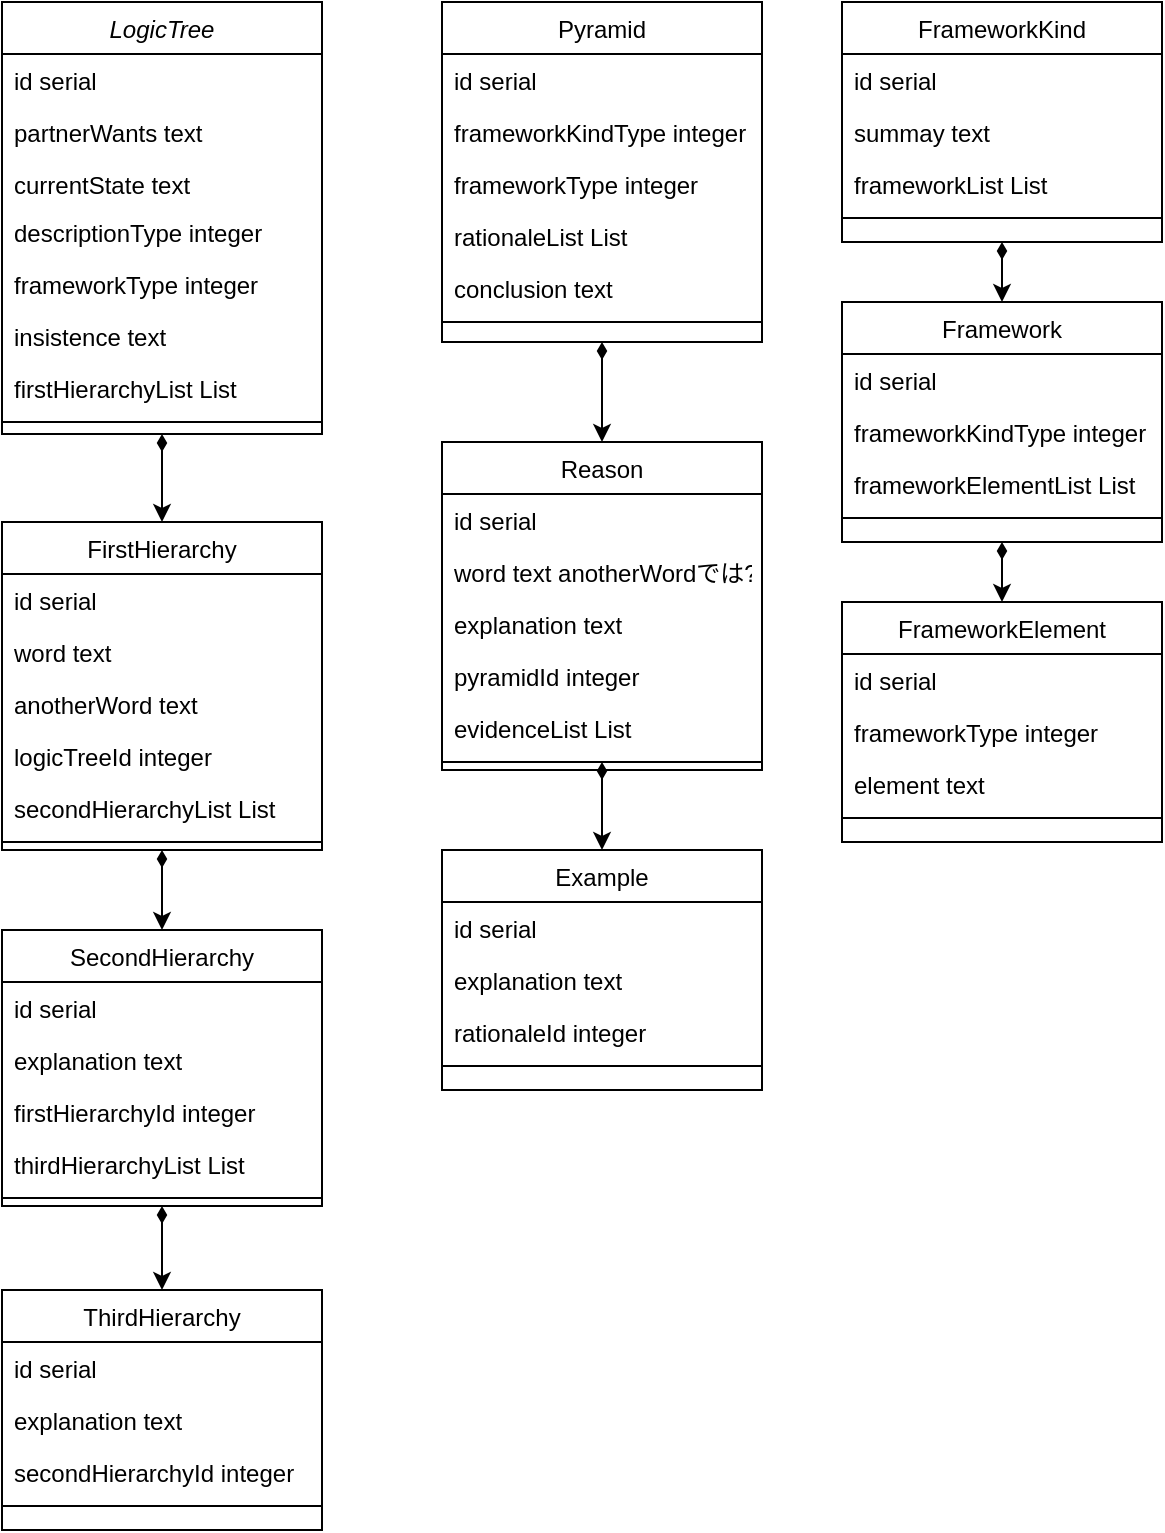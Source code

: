 <mxfile version="13.7.7" type="google"><diagram id="C5RBs43oDa-KdzZeNtuy" name="Page-1"><mxGraphModel dx="1426" dy="777" grid="1" gridSize="10" guides="1" tooltips="1" connect="1" arrows="1" fold="1" page="1" pageScale="1" pageWidth="827" pageHeight="1169" math="0" shadow="0"><root><mxCell id="WIyWlLk6GJQsqaUBKTNV-0"/><mxCell id="WIyWlLk6GJQsqaUBKTNV-1" parent="WIyWlLk6GJQsqaUBKTNV-0"/><mxCell id="zkfFHV4jXpPFQw0GAbJ--0" value="LogicTree" style="swimlane;fontStyle=2;align=center;verticalAlign=top;childLayout=stackLayout;horizontal=1;startSize=26;horizontalStack=0;resizeParent=1;resizeLast=0;collapsible=1;marginBottom=0;rounded=0;shadow=0;strokeWidth=1;" parent="WIyWlLk6GJQsqaUBKTNV-1" vertex="1"><mxGeometry x="90" y="20" width="160" height="216" as="geometry"><mxRectangle x="230" y="140" width="160" height="26" as="alternateBounds"/></mxGeometry></mxCell><mxCell id="zkfFHV4jXpPFQw0GAbJ--1" value="id serial" style="text;align=left;verticalAlign=top;spacingLeft=4;spacingRight=4;overflow=hidden;rotatable=0;points=[[0,0.5],[1,0.5]];portConstraint=eastwest;" parent="zkfFHV4jXpPFQw0GAbJ--0" vertex="1"><mxGeometry y="26" width="160" height="26" as="geometry"/></mxCell><mxCell id="zkfFHV4jXpPFQw0GAbJ--2" value="partnerWants text" style="text;align=left;verticalAlign=top;spacingLeft=4;spacingRight=4;overflow=hidden;rotatable=0;points=[[0,0.5],[1,0.5]];portConstraint=eastwest;rounded=0;shadow=0;html=0;" parent="zkfFHV4jXpPFQw0GAbJ--0" vertex="1"><mxGeometry y="52" width="160" height="26" as="geometry"/></mxCell><mxCell id="zkfFHV4jXpPFQw0GAbJ--3" value="currentState text" style="text;align=left;verticalAlign=top;spacingLeft=4;spacingRight=4;overflow=hidden;rotatable=0;points=[[0,0.5],[1,0.5]];portConstraint=eastwest;rounded=0;shadow=0;html=0;" parent="zkfFHV4jXpPFQw0GAbJ--0" vertex="1"><mxGeometry y="78" width="160" height="24" as="geometry"/></mxCell><mxCell id="84pwex2mqRWcJoHdvn3y-1" value="descriptionType integer" style="text;align=left;verticalAlign=top;spacingLeft=4;spacingRight=4;overflow=hidden;rotatable=0;points=[[0,0.5],[1,0.5]];portConstraint=eastwest;rounded=0;shadow=0;html=0;" parent="zkfFHV4jXpPFQw0GAbJ--0" vertex="1"><mxGeometry y="102" width="160" height="26" as="geometry"/></mxCell><mxCell id="84pwex2mqRWcJoHdvn3y-2" value="frameworkType integer" style="text;align=left;verticalAlign=top;spacingLeft=4;spacingRight=4;overflow=hidden;rotatable=0;points=[[0,0.5],[1,0.5]];portConstraint=eastwest;rounded=0;shadow=0;html=0;" parent="zkfFHV4jXpPFQw0GAbJ--0" vertex="1"><mxGeometry y="128" width="160" height="26" as="geometry"/></mxCell><mxCell id="84pwex2mqRWcJoHdvn3y-3" value="insistence text" style="text;align=left;verticalAlign=top;spacingLeft=4;spacingRight=4;overflow=hidden;rotatable=0;points=[[0,0.5],[1,0.5]];portConstraint=eastwest;rounded=0;shadow=0;html=0;" parent="zkfFHV4jXpPFQw0GAbJ--0" vertex="1"><mxGeometry y="154" width="160" height="26" as="geometry"/></mxCell><mxCell id="84pwex2mqRWcJoHdvn3y-27" value="firstHierarchyList List" style="text;align=left;verticalAlign=top;spacingLeft=4;spacingRight=4;overflow=hidden;rotatable=0;points=[[0,0.5],[1,0.5]];portConstraint=eastwest;rounded=0;shadow=0;html=0;" parent="zkfFHV4jXpPFQw0GAbJ--0" vertex="1"><mxGeometry y="180" width="160" height="26" as="geometry"/></mxCell><mxCell id="zkfFHV4jXpPFQw0GAbJ--4" value="" style="line;html=1;strokeWidth=1;align=left;verticalAlign=middle;spacingTop=-1;spacingLeft=3;spacingRight=3;rotatable=0;labelPosition=right;points=[];portConstraint=eastwest;" parent="zkfFHV4jXpPFQw0GAbJ--0" vertex="1"><mxGeometry y="206" width="160" height="8" as="geometry"/></mxCell><mxCell id="84pwex2mqRWcJoHdvn3y-17" value="" style="endArrow=classic;html=1;exitX=0.5;exitY=1;exitDx=0;exitDy=0;entryX=0.5;entryY=0;entryDx=0;entryDy=0;comic=0;shadow=0;rounded=1;targetPerimeterSpacing=0;startArrow=diamondThin;startFill=1;" parent="WIyWlLk6GJQsqaUBKTNV-1" source="zkfFHV4jXpPFQw0GAbJ--0" target="zkfFHV4jXpPFQw0GAbJ--6" edge="1"><mxGeometry width="50" height="50" relative="1" as="geometry"><mxPoint x="390" y="320" as="sourcePoint"/><mxPoint x="440" y="270" as="targetPoint"/></mxGeometry></mxCell><mxCell id="84pwex2mqRWcJoHdvn3y-18" value="" style="endArrow=classic;html=1;exitX=0.5;exitY=1;exitDx=0;exitDy=0;entryX=0.5;entryY=0;entryDx=0;entryDy=0;comic=0;shadow=0;rounded=1;targetPerimeterSpacing=0;startArrow=diamondThin;startFill=1;" parent="WIyWlLk6GJQsqaUBKTNV-1" source="zkfFHV4jXpPFQw0GAbJ--6" target="84pwex2mqRWcJoHdvn3y-10" edge="1"><mxGeometry width="50" height="50" relative="1" as="geometry"><mxPoint x="169.5" y="524" as="sourcePoint"/><mxPoint x="169.5" y="584" as="targetPoint"/></mxGeometry></mxCell><mxCell id="84pwex2mqRWcJoHdvn3y-26" value="" style="endArrow=classic;html=1;exitX=0.5;exitY=1;exitDx=0;exitDy=0;comic=0;shadow=0;rounded=1;targetPerimeterSpacing=0;startArrow=diamondThin;startFill=1;" parent="WIyWlLk6GJQsqaUBKTNV-1" source="84pwex2mqRWcJoHdvn3y-10" target="84pwex2mqRWcJoHdvn3y-20" edge="1"><mxGeometry width="50" height="50" relative="1" as="geometry"><mxPoint x="290" y="654" as="sourcePoint"/><mxPoint x="290" y="694" as="targetPoint"/></mxGeometry></mxCell><mxCell id="zkfFHV4jXpPFQw0GAbJ--6" value="FirstHierarchy" style="swimlane;fontStyle=0;align=center;verticalAlign=top;childLayout=stackLayout;horizontal=1;startSize=26;horizontalStack=0;resizeParent=1;resizeLast=0;collapsible=1;marginBottom=0;rounded=0;shadow=0;strokeWidth=1;" parent="WIyWlLk6GJQsqaUBKTNV-1" vertex="1"><mxGeometry x="90" y="280" width="160" height="164" as="geometry"><mxRectangle x="130" y="380" width="160" height="26" as="alternateBounds"/></mxGeometry></mxCell><mxCell id="zkfFHV4jXpPFQw0GAbJ--7" value="id serial" style="text;align=left;verticalAlign=top;spacingLeft=4;spacingRight=4;overflow=hidden;rotatable=0;points=[[0,0.5],[1,0.5]];portConstraint=eastwest;" parent="zkfFHV4jXpPFQw0GAbJ--6" vertex="1"><mxGeometry y="26" width="160" height="26" as="geometry"/></mxCell><mxCell id="zkfFHV4jXpPFQw0GAbJ--8" value="word text" style="text;align=left;verticalAlign=top;spacingLeft=4;spacingRight=4;overflow=hidden;rotatable=0;points=[[0,0.5],[1,0.5]];portConstraint=eastwest;rounded=0;shadow=0;html=0;" parent="zkfFHV4jXpPFQw0GAbJ--6" vertex="1"><mxGeometry y="52" width="160" height="26" as="geometry"/></mxCell><mxCell id="84pwex2mqRWcJoHdvn3y-7" value="anotherWord text" style="text;align=left;verticalAlign=top;spacingLeft=4;spacingRight=4;overflow=hidden;rotatable=0;points=[[0,0.5],[1,0.5]];portConstraint=eastwest;rounded=0;shadow=0;html=0;" parent="zkfFHV4jXpPFQw0GAbJ--6" vertex="1"><mxGeometry y="78" width="160" height="26" as="geometry"/></mxCell><mxCell id="84pwex2mqRWcJoHdvn3y-8" value="logicTreeId integer" style="text;align=left;verticalAlign=top;spacingLeft=4;spacingRight=4;overflow=hidden;rotatable=0;points=[[0,0.5],[1,0.5]];portConstraint=eastwest;rounded=0;shadow=0;html=0;" parent="zkfFHV4jXpPFQw0GAbJ--6" vertex="1"><mxGeometry y="104" width="160" height="26" as="geometry"/></mxCell><mxCell id="84pwex2mqRWcJoHdvn3y-9" value="secondHierarchyList List" style="text;align=left;verticalAlign=top;spacingLeft=4;spacingRight=4;overflow=hidden;rotatable=0;points=[[0,0.5],[1,0.5]];portConstraint=eastwest;rounded=0;shadow=0;html=0;" parent="zkfFHV4jXpPFQw0GAbJ--6" vertex="1"><mxGeometry y="130" width="160" height="26" as="geometry"/></mxCell><mxCell id="zkfFHV4jXpPFQw0GAbJ--9" value="" style="line;html=1;strokeWidth=1;align=left;verticalAlign=middle;spacingTop=-1;spacingLeft=3;spacingRight=3;rotatable=0;labelPosition=right;points=[];portConstraint=eastwest;" parent="zkfFHV4jXpPFQw0GAbJ--6" vertex="1"><mxGeometry y="156" width="160" height="8" as="geometry"/></mxCell><mxCell id="84pwex2mqRWcJoHdvn3y-10" value="SecondHierarchy" style="swimlane;fontStyle=0;align=center;verticalAlign=top;childLayout=stackLayout;horizontal=1;startSize=26;horizontalStack=0;resizeParent=1;resizeLast=0;collapsible=1;marginBottom=0;rounded=0;shadow=0;strokeWidth=1;" parent="WIyWlLk6GJQsqaUBKTNV-1" vertex="1"><mxGeometry x="90" y="484" width="160" height="138" as="geometry"><mxRectangle x="130" y="380" width="160" height="26" as="alternateBounds"/></mxGeometry></mxCell><mxCell id="84pwex2mqRWcJoHdvn3y-11" value="id serial" style="text;align=left;verticalAlign=top;spacingLeft=4;spacingRight=4;overflow=hidden;rotatable=0;points=[[0,0.5],[1,0.5]];portConstraint=eastwest;" parent="84pwex2mqRWcJoHdvn3y-10" vertex="1"><mxGeometry y="26" width="160" height="26" as="geometry"/></mxCell><mxCell id="84pwex2mqRWcJoHdvn3y-12" value="explanation text" style="text;align=left;verticalAlign=top;spacingLeft=4;spacingRight=4;overflow=hidden;rotatable=0;points=[[0,0.5],[1,0.5]];portConstraint=eastwest;rounded=0;shadow=0;html=0;" parent="84pwex2mqRWcJoHdvn3y-10" vertex="1"><mxGeometry y="52" width="160" height="26" as="geometry"/></mxCell><mxCell id="84pwex2mqRWcJoHdvn3y-19" value="firstHierarchyId integer" style="text;align=left;verticalAlign=top;spacingLeft=4;spacingRight=4;overflow=hidden;rotatable=0;points=[[0,0.5],[1,0.5]];portConstraint=eastwest;rounded=0;shadow=0;html=0;" parent="84pwex2mqRWcJoHdvn3y-10" vertex="1"><mxGeometry y="78" width="160" height="26" as="geometry"/></mxCell><mxCell id="84pwex2mqRWcJoHdvn3y-15" value="thirdHierarchyList List" style="text;align=left;verticalAlign=top;spacingLeft=4;spacingRight=4;overflow=hidden;rotatable=0;points=[[0,0.5],[1,0.5]];portConstraint=eastwest;rounded=0;shadow=0;html=0;" parent="84pwex2mqRWcJoHdvn3y-10" vertex="1"><mxGeometry y="104" width="160" height="26" as="geometry"/></mxCell><mxCell id="84pwex2mqRWcJoHdvn3y-16" value="" style="line;html=1;strokeWidth=1;align=left;verticalAlign=middle;spacingTop=-1;spacingLeft=3;spacingRight=3;rotatable=0;labelPosition=right;points=[];portConstraint=eastwest;" parent="84pwex2mqRWcJoHdvn3y-10" vertex="1"><mxGeometry y="130" width="160" height="8" as="geometry"/></mxCell><mxCell id="84pwex2mqRWcJoHdvn3y-20" value="ThirdHierarchy" style="swimlane;fontStyle=0;align=center;verticalAlign=top;childLayout=stackLayout;horizontal=1;startSize=26;horizontalStack=0;resizeParent=1;resizeLast=0;collapsible=1;marginBottom=0;rounded=0;shadow=0;strokeWidth=1;" parent="WIyWlLk6GJQsqaUBKTNV-1" vertex="1"><mxGeometry x="90" y="664" width="160" height="120" as="geometry"><mxRectangle x="130" y="380" width="160" height="26" as="alternateBounds"/></mxGeometry></mxCell><mxCell id="84pwex2mqRWcJoHdvn3y-21" value="id serial" style="text;align=left;verticalAlign=top;spacingLeft=4;spacingRight=4;overflow=hidden;rotatable=0;points=[[0,0.5],[1,0.5]];portConstraint=eastwest;" parent="84pwex2mqRWcJoHdvn3y-20" vertex="1"><mxGeometry y="26" width="160" height="26" as="geometry"/></mxCell><mxCell id="84pwex2mqRWcJoHdvn3y-22" value="explanation text" style="text;align=left;verticalAlign=top;spacingLeft=4;spacingRight=4;overflow=hidden;rotatable=0;points=[[0,0.5],[1,0.5]];portConstraint=eastwest;rounded=0;shadow=0;html=0;" parent="84pwex2mqRWcJoHdvn3y-20" vertex="1"><mxGeometry y="52" width="160" height="26" as="geometry"/></mxCell><mxCell id="84pwex2mqRWcJoHdvn3y-23" value="secondHierarchyId integer" style="text;align=left;verticalAlign=top;spacingLeft=4;spacingRight=4;overflow=hidden;rotatable=0;points=[[0,0.5],[1,0.5]];portConstraint=eastwest;rounded=0;shadow=0;html=0;" parent="84pwex2mqRWcJoHdvn3y-20" vertex="1"><mxGeometry y="78" width="160" height="26" as="geometry"/></mxCell><mxCell id="84pwex2mqRWcJoHdvn3y-25" value="" style="line;html=1;strokeWidth=1;align=left;verticalAlign=middle;spacingTop=-1;spacingLeft=3;spacingRight=3;rotatable=0;labelPosition=right;points=[];portConstraint=eastwest;" parent="84pwex2mqRWcJoHdvn3y-20" vertex="1"><mxGeometry y="104" width="160" height="8" as="geometry"/></mxCell><mxCell id="84pwex2mqRWcJoHdvn3y-31" value="" style="endArrow=classic;html=1;entryX=0.5;entryY=0;entryDx=0;entryDy=0;comic=0;shadow=0;rounded=1;targetPerimeterSpacing=0;startArrow=diamondThin;startFill=1;exitX=0.5;exitY=1;exitDx=0;exitDy=0;" parent="WIyWlLk6GJQsqaUBKTNV-1" source="zkfFHV4jXpPFQw0GAbJ--17" target="zkfFHV4jXpPFQw0GAbJ--13" edge="1"><mxGeometry width="50" height="50" relative="1" as="geometry"><mxPoint x="390" y="240" as="sourcePoint"/><mxPoint x="350" y="280" as="targetPoint"/></mxGeometry></mxCell><mxCell id="84pwex2mqRWcJoHdvn3y-37" value="" style="endArrow=classic;html=1;entryX=0.5;entryY=0;entryDx=0;entryDy=0;comic=0;shadow=0;rounded=1;targetPerimeterSpacing=0;startArrow=diamondThin;startFill=1;" parent="WIyWlLk6GJQsqaUBKTNV-1" target="84pwex2mqRWcJoHdvn3y-32" edge="1"><mxGeometry width="50" height="50" relative="1" as="geometry"><mxPoint x="390" y="400" as="sourcePoint"/><mxPoint x="400" y="250" as="targetPoint"/></mxGeometry></mxCell><mxCell id="43_h8yL-fa99ielR-tPX-22" value="" style="endArrow=classic;html=1;comic=0;shadow=0;rounded=1;targetPerimeterSpacing=0;startArrow=diamondThin;startFill=1;exitX=0.5;exitY=1;exitDx=0;exitDy=0;entryX=0.5;entryY=0;entryDx=0;entryDy=0;" parent="WIyWlLk6GJQsqaUBKTNV-1" source="43_h8yL-fa99ielR-tPX-6" target="43_h8yL-fa99ielR-tPX-15" edge="1"><mxGeometry width="50" height="50" relative="1" as="geometry"><mxPoint x="600" y="150" as="sourcePoint"/><mxPoint x="600" y="180" as="targetPoint"/></mxGeometry></mxCell><mxCell id="zkfFHV4jXpPFQw0GAbJ--17" value="Pyramid" style="swimlane;fontStyle=0;align=center;verticalAlign=top;childLayout=stackLayout;horizontal=1;startSize=26;horizontalStack=0;resizeParent=1;resizeLast=0;collapsible=1;marginBottom=0;rounded=0;shadow=0;strokeWidth=1;" parent="WIyWlLk6GJQsqaUBKTNV-1" vertex="1"><mxGeometry x="310" y="20" width="160" height="170" as="geometry"><mxRectangle x="550" y="140" width="160" height="26" as="alternateBounds"/></mxGeometry></mxCell><mxCell id="zkfFHV4jXpPFQw0GAbJ--18" value="id serial" style="text;align=left;verticalAlign=top;spacingLeft=4;spacingRight=4;overflow=hidden;rotatable=0;points=[[0,0.5],[1,0.5]];portConstraint=eastwest;" parent="zkfFHV4jXpPFQw0GAbJ--17" vertex="1"><mxGeometry y="26" width="160" height="26" as="geometry"/></mxCell><mxCell id="zkfFHV4jXpPFQw0GAbJ--19" value="frameworkKindType integer" style="text;align=left;verticalAlign=top;spacingLeft=4;spacingRight=4;overflow=hidden;rotatable=0;points=[[0,0.5],[1,0.5]];portConstraint=eastwest;rounded=0;shadow=0;html=0;" parent="zkfFHV4jXpPFQw0GAbJ--17" vertex="1"><mxGeometry y="52" width="160" height="26" as="geometry"/></mxCell><mxCell id="zkfFHV4jXpPFQw0GAbJ--20" value="frameworkType integer" style="text;align=left;verticalAlign=top;spacingLeft=4;spacingRight=4;overflow=hidden;rotatable=0;points=[[0,0.5],[1,0.5]];portConstraint=eastwest;rounded=0;shadow=0;html=0;" parent="zkfFHV4jXpPFQw0GAbJ--17" vertex="1"><mxGeometry y="78" width="160" height="26" as="geometry"/></mxCell><mxCell id="zkfFHV4jXpPFQw0GAbJ--21" value="rationaleList List" style="text;align=left;verticalAlign=top;spacingLeft=4;spacingRight=4;overflow=hidden;rotatable=0;points=[[0,0.5],[1,0.5]];portConstraint=eastwest;rounded=0;shadow=0;html=0;" parent="zkfFHV4jXpPFQw0GAbJ--17" vertex="1"><mxGeometry y="104" width="160" height="26" as="geometry"/></mxCell><mxCell id="zkfFHV4jXpPFQw0GAbJ--22" value="conclusion text" style="text;align=left;verticalAlign=top;spacingLeft=4;spacingRight=4;overflow=hidden;rotatable=0;points=[[0,0.5],[1,0.5]];portConstraint=eastwest;rounded=0;shadow=0;html=0;" parent="zkfFHV4jXpPFQw0GAbJ--17" vertex="1"><mxGeometry y="130" width="160" height="26" as="geometry"/></mxCell><mxCell id="zkfFHV4jXpPFQw0GAbJ--23" value="" style="line;html=1;strokeWidth=1;align=left;verticalAlign=middle;spacingTop=-1;spacingLeft=3;spacingRight=3;rotatable=0;labelPosition=right;points=[];portConstraint=eastwest;" parent="zkfFHV4jXpPFQw0GAbJ--17" vertex="1"><mxGeometry y="156" width="160" height="8" as="geometry"/></mxCell><mxCell id="zkfFHV4jXpPFQw0GAbJ--13" value="Reason" style="swimlane;fontStyle=0;align=center;verticalAlign=top;childLayout=stackLayout;horizontal=1;startSize=26;horizontalStack=0;resizeParent=1;resizeLast=0;collapsible=1;marginBottom=0;rounded=0;shadow=0;strokeWidth=1;" parent="WIyWlLk6GJQsqaUBKTNV-1" vertex="1"><mxGeometry x="310" y="240" width="160" height="164" as="geometry"><mxRectangle x="340" y="380" width="170" height="26" as="alternateBounds"/></mxGeometry></mxCell><mxCell id="zkfFHV4jXpPFQw0GAbJ--14" value="id serial" style="text;align=left;verticalAlign=top;spacingLeft=4;spacingRight=4;overflow=hidden;rotatable=0;points=[[0,0.5],[1,0.5]];portConstraint=eastwest;" parent="zkfFHV4jXpPFQw0GAbJ--13" vertex="1"><mxGeometry y="26" width="160" height="26" as="geometry"/></mxCell><mxCell id="84pwex2mqRWcJoHdvn3y-28" value="word text anotherWordでは?" style="text;align=left;verticalAlign=top;spacingLeft=4;spacingRight=4;overflow=hidden;rotatable=0;points=[[0,0.5],[1,0.5]];portConstraint=eastwest;" parent="zkfFHV4jXpPFQw0GAbJ--13" vertex="1"><mxGeometry y="52" width="160" height="26" as="geometry"/></mxCell><mxCell id="84pwex2mqRWcJoHdvn3y-29" value="explanation text" style="text;align=left;verticalAlign=top;spacingLeft=4;spacingRight=4;overflow=hidden;rotatable=0;points=[[0,0.5],[1,0.5]];portConstraint=eastwest;" parent="zkfFHV4jXpPFQw0GAbJ--13" vertex="1"><mxGeometry y="78" width="160" height="26" as="geometry"/></mxCell><mxCell id="84pwex2mqRWcJoHdvn3y-30" value="pyramidId integer" style="text;align=left;verticalAlign=top;spacingLeft=4;spacingRight=4;overflow=hidden;rotatable=0;points=[[0,0.5],[1,0.5]];portConstraint=eastwest;" parent="zkfFHV4jXpPFQw0GAbJ--13" vertex="1"><mxGeometry y="104" width="160" height="26" as="geometry"/></mxCell><mxCell id="84pwex2mqRWcJoHdvn3y-38" value="evidenceList List" style="text;align=left;verticalAlign=top;spacingLeft=4;spacingRight=4;overflow=hidden;rotatable=0;points=[[0,0.5],[1,0.5]];portConstraint=eastwest;" parent="zkfFHV4jXpPFQw0GAbJ--13" vertex="1"><mxGeometry y="130" width="160" height="26" as="geometry"/></mxCell><mxCell id="zkfFHV4jXpPFQw0GAbJ--15" value="" style="line;html=1;strokeWidth=1;align=left;verticalAlign=middle;spacingTop=-1;spacingLeft=3;spacingRight=3;rotatable=0;labelPosition=right;points=[];portConstraint=eastwest;" parent="zkfFHV4jXpPFQw0GAbJ--13" vertex="1"><mxGeometry y="156" width="160" height="8" as="geometry"/></mxCell><mxCell id="84pwex2mqRWcJoHdvn3y-32" value="Example" style="swimlane;fontStyle=0;align=center;verticalAlign=top;childLayout=stackLayout;horizontal=1;startSize=26;horizontalStack=0;resizeParent=1;resizeLast=0;collapsible=1;marginBottom=0;rounded=0;shadow=0;strokeWidth=1;" parent="WIyWlLk6GJQsqaUBKTNV-1" vertex="1"><mxGeometry x="310" y="444" width="160" height="120" as="geometry"><mxRectangle x="130" y="380" width="160" height="26" as="alternateBounds"/></mxGeometry></mxCell><mxCell id="84pwex2mqRWcJoHdvn3y-33" value="id serial" style="text;align=left;verticalAlign=top;spacingLeft=4;spacingRight=4;overflow=hidden;rotatable=0;points=[[0,0.5],[1,0.5]];portConstraint=eastwest;" parent="84pwex2mqRWcJoHdvn3y-32" vertex="1"><mxGeometry y="26" width="160" height="26" as="geometry"/></mxCell><mxCell id="84pwex2mqRWcJoHdvn3y-34" value="explanation text" style="text;align=left;verticalAlign=top;spacingLeft=4;spacingRight=4;overflow=hidden;rotatable=0;points=[[0,0.5],[1,0.5]];portConstraint=eastwest;rounded=0;shadow=0;html=0;" parent="84pwex2mqRWcJoHdvn3y-32" vertex="1"><mxGeometry y="52" width="160" height="26" as="geometry"/></mxCell><mxCell id="84pwex2mqRWcJoHdvn3y-35" value="rationaleId integer" style="text;align=left;verticalAlign=top;spacingLeft=4;spacingRight=4;overflow=hidden;rotatable=0;points=[[0,0.5],[1,0.5]];portConstraint=eastwest;rounded=0;shadow=0;html=0;" parent="84pwex2mqRWcJoHdvn3y-32" vertex="1"><mxGeometry y="78" width="160" height="26" as="geometry"/></mxCell><mxCell id="84pwex2mqRWcJoHdvn3y-36" value="" style="line;html=1;strokeWidth=1;align=left;verticalAlign=middle;spacingTop=-1;spacingLeft=3;spacingRight=3;rotatable=0;labelPosition=right;points=[];portConstraint=eastwest;" parent="84pwex2mqRWcJoHdvn3y-32" vertex="1"><mxGeometry y="104" width="160" height="8" as="geometry"/></mxCell><mxCell id="43_h8yL-fa99ielR-tPX-1" value="FrameworkKind" style="swimlane;fontStyle=0;align=center;verticalAlign=top;childLayout=stackLayout;horizontal=1;startSize=26;horizontalStack=0;resizeParent=1;resizeLast=0;collapsible=1;marginBottom=0;rounded=0;shadow=0;strokeWidth=1;" parent="WIyWlLk6GJQsqaUBKTNV-1" vertex="1"><mxGeometry x="510" y="20" width="160" height="120" as="geometry"><mxRectangle x="130" y="380" width="160" height="26" as="alternateBounds"/></mxGeometry></mxCell><mxCell id="43_h8yL-fa99ielR-tPX-2" value="id serial" style="text;align=left;verticalAlign=top;spacingLeft=4;spacingRight=4;overflow=hidden;rotatable=0;points=[[0,0.5],[1,0.5]];portConstraint=eastwest;" parent="43_h8yL-fa99ielR-tPX-1" vertex="1"><mxGeometry y="26" width="160" height="26" as="geometry"/></mxCell><mxCell id="43_h8yL-fa99ielR-tPX-3" value="summay text" style="text;align=left;verticalAlign=top;spacingLeft=4;spacingRight=4;overflow=hidden;rotatable=0;points=[[0,0.5],[1,0.5]];portConstraint=eastwest;rounded=0;shadow=0;html=0;" parent="43_h8yL-fa99ielR-tPX-1" vertex="1"><mxGeometry y="52" width="160" height="26" as="geometry"/></mxCell><mxCell id="43_h8yL-fa99ielR-tPX-4" value="frameworkList List" style="text;align=left;verticalAlign=top;spacingLeft=4;spacingRight=4;overflow=hidden;rotatable=0;points=[[0,0.5],[1,0.5]];portConstraint=eastwest;rounded=0;shadow=0;html=0;" parent="43_h8yL-fa99ielR-tPX-1" vertex="1"><mxGeometry y="78" width="160" height="26" as="geometry"/></mxCell><mxCell id="43_h8yL-fa99ielR-tPX-5" value="" style="line;html=1;strokeWidth=1;align=left;verticalAlign=middle;spacingTop=-1;spacingLeft=3;spacingRight=3;rotatable=0;labelPosition=right;points=[];portConstraint=eastwest;" parent="43_h8yL-fa99ielR-tPX-1" vertex="1"><mxGeometry y="104" width="160" height="8" as="geometry"/></mxCell><mxCell id="43_h8yL-fa99ielR-tPX-6" value="Framework" style="swimlane;fontStyle=0;align=center;verticalAlign=top;childLayout=stackLayout;horizontal=1;startSize=26;horizontalStack=0;resizeParent=1;resizeLast=0;collapsible=1;marginBottom=0;rounded=0;shadow=0;strokeWidth=1;" parent="WIyWlLk6GJQsqaUBKTNV-1" vertex="1"><mxGeometry x="510" y="170" width="160" height="120" as="geometry"><mxRectangle x="130" y="380" width="160" height="26" as="alternateBounds"/></mxGeometry></mxCell><mxCell id="43_h8yL-fa99ielR-tPX-20" value="" style="endArrow=classic;html=1;comic=0;shadow=0;rounded=1;targetPerimeterSpacing=0;startArrow=diamondThin;startFill=1;exitX=0.5;exitY=1;exitDx=0;exitDy=0;" parent="43_h8yL-fa99ielR-tPX-6" source="43_h8yL-fa99ielR-tPX-1" edge="1"><mxGeometry width="50" height="50" relative="1" as="geometry"><mxPoint x="79.5" y="-10" as="sourcePoint"/><mxPoint x="80" as="targetPoint"/></mxGeometry></mxCell><mxCell id="43_h8yL-fa99ielR-tPX-7" value="id serial" style="text;align=left;verticalAlign=top;spacingLeft=4;spacingRight=4;overflow=hidden;rotatable=0;points=[[0,0.5],[1,0.5]];portConstraint=eastwest;" parent="43_h8yL-fa99ielR-tPX-6" vertex="1"><mxGeometry y="26" width="160" height="26" as="geometry"/></mxCell><mxCell id="43_h8yL-fa99ielR-tPX-8" value="frameworkKindType integer" style="text;align=left;verticalAlign=top;spacingLeft=4;spacingRight=4;overflow=hidden;rotatable=0;points=[[0,0.5],[1,0.5]];portConstraint=eastwest;rounded=0;shadow=0;html=0;" parent="43_h8yL-fa99ielR-tPX-6" vertex="1"><mxGeometry y="52" width="160" height="26" as="geometry"/></mxCell><mxCell id="43_h8yL-fa99ielR-tPX-9" value="frameworkElementList List" style="text;align=left;verticalAlign=top;spacingLeft=4;spacingRight=4;overflow=hidden;rotatable=0;points=[[0,0.5],[1,0.5]];portConstraint=eastwest;rounded=0;shadow=0;html=0;" parent="43_h8yL-fa99ielR-tPX-6" vertex="1"><mxGeometry y="78" width="160" height="26" as="geometry"/></mxCell><mxCell id="43_h8yL-fa99ielR-tPX-10" value="" style="line;html=1;strokeWidth=1;align=left;verticalAlign=middle;spacingTop=-1;spacingLeft=3;spacingRight=3;rotatable=0;labelPosition=right;points=[];portConstraint=eastwest;" parent="43_h8yL-fa99ielR-tPX-6" vertex="1"><mxGeometry y="104" width="160" height="8" as="geometry"/></mxCell><mxCell id="43_h8yL-fa99ielR-tPX-15" value="FrameworkElement" style="swimlane;fontStyle=0;align=center;verticalAlign=top;childLayout=stackLayout;horizontal=1;startSize=26;horizontalStack=0;resizeParent=1;resizeLast=0;collapsible=1;marginBottom=0;rounded=0;shadow=0;strokeWidth=1;" parent="WIyWlLk6GJQsqaUBKTNV-1" vertex="1"><mxGeometry x="510" y="320" width="160" height="120" as="geometry"><mxRectangle x="130" y="380" width="160" height="26" as="alternateBounds"/></mxGeometry></mxCell><mxCell id="43_h8yL-fa99ielR-tPX-16" value="id serial" style="text;align=left;verticalAlign=top;spacingLeft=4;spacingRight=4;overflow=hidden;rotatable=0;points=[[0,0.5],[1,0.5]];portConstraint=eastwest;" parent="43_h8yL-fa99ielR-tPX-15" vertex="1"><mxGeometry y="26" width="160" height="26" as="geometry"/></mxCell><mxCell id="43_h8yL-fa99ielR-tPX-17" value="frameworkType integer" style="text;align=left;verticalAlign=top;spacingLeft=4;spacingRight=4;overflow=hidden;rotatable=0;points=[[0,0.5],[1,0.5]];portConstraint=eastwest;rounded=0;shadow=0;html=0;" parent="43_h8yL-fa99ielR-tPX-15" vertex="1"><mxGeometry y="52" width="160" height="26" as="geometry"/></mxCell><mxCell id="43_h8yL-fa99ielR-tPX-18" value="element text" style="text;align=left;verticalAlign=top;spacingLeft=4;spacingRight=4;overflow=hidden;rotatable=0;points=[[0,0.5],[1,0.5]];portConstraint=eastwest;rounded=0;shadow=0;html=0;" parent="43_h8yL-fa99ielR-tPX-15" vertex="1"><mxGeometry y="78" width="160" height="26" as="geometry"/></mxCell><mxCell id="43_h8yL-fa99ielR-tPX-19" value="" style="line;html=1;strokeWidth=1;align=left;verticalAlign=middle;spacingTop=-1;spacingLeft=3;spacingRight=3;rotatable=0;labelPosition=right;points=[];portConstraint=eastwest;" parent="43_h8yL-fa99ielR-tPX-15" vertex="1"><mxGeometry y="104" width="160" height="8" as="geometry"/></mxCell></root></mxGraphModel></diagram></mxfile>